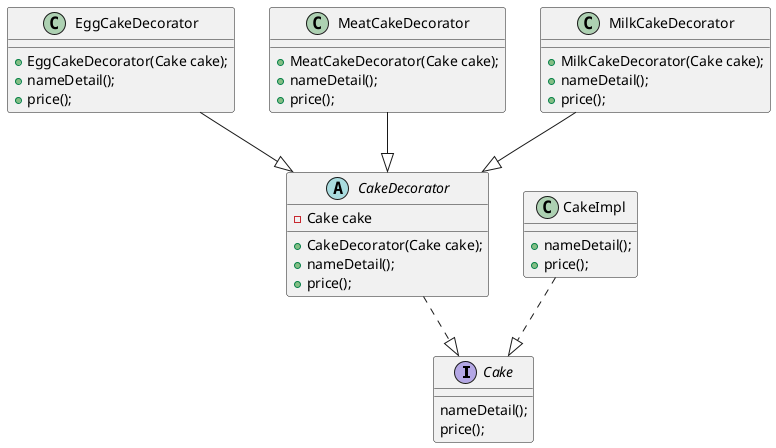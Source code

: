 @startuml

interface Cake{
    nameDetail();
    price();
}

abstract class CakeDecorator{
    -Cake cake
    +CakeDecorator(Cake cake);
    +nameDetail();
    +price();
}

class CakeImpl{
    +nameDetail();
    +price();
}

class EggCakeDecorator{
    +EggCakeDecorator(Cake cake);
    +nameDetail();
    +price();
}

class MeatCakeDecorator{
    +MeatCakeDecorator(Cake cake);
    +nameDetail();
    +price();
}

class MilkCakeDecorator{
    +MilkCakeDecorator(Cake cake);
    +nameDetail();
    +price();
}

CakeImpl ..|> Cake
CakeDecorator ..|> Cake
EggCakeDecorator --|> CakeDecorator
MeatCakeDecorator --|> CakeDecorator
MilkCakeDecorator --|> CakeDecorator

@enduml